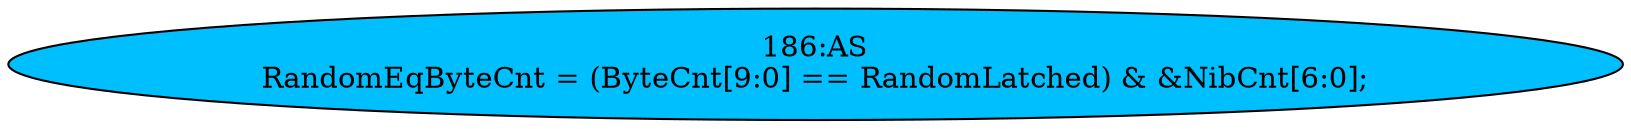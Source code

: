 strict digraph "" {
	node [label="\N"];
	"186:AS"	 [ast="<pyverilog.vparser.ast.Assign object at 0x7f63ad08b1d0>",
		def_var="['RandomEqByteCnt']",
		fillcolor=deepskyblue,
		label="186:AS
RandomEqByteCnt = (ByteCnt[9:0] == RandomLatched) & &NibCnt[6:0];",
		statements="[]",
		style=filled,
		typ=Assign,
		use_var="['ByteCnt', 'RandomLatched', 'NibCnt']"];
}
